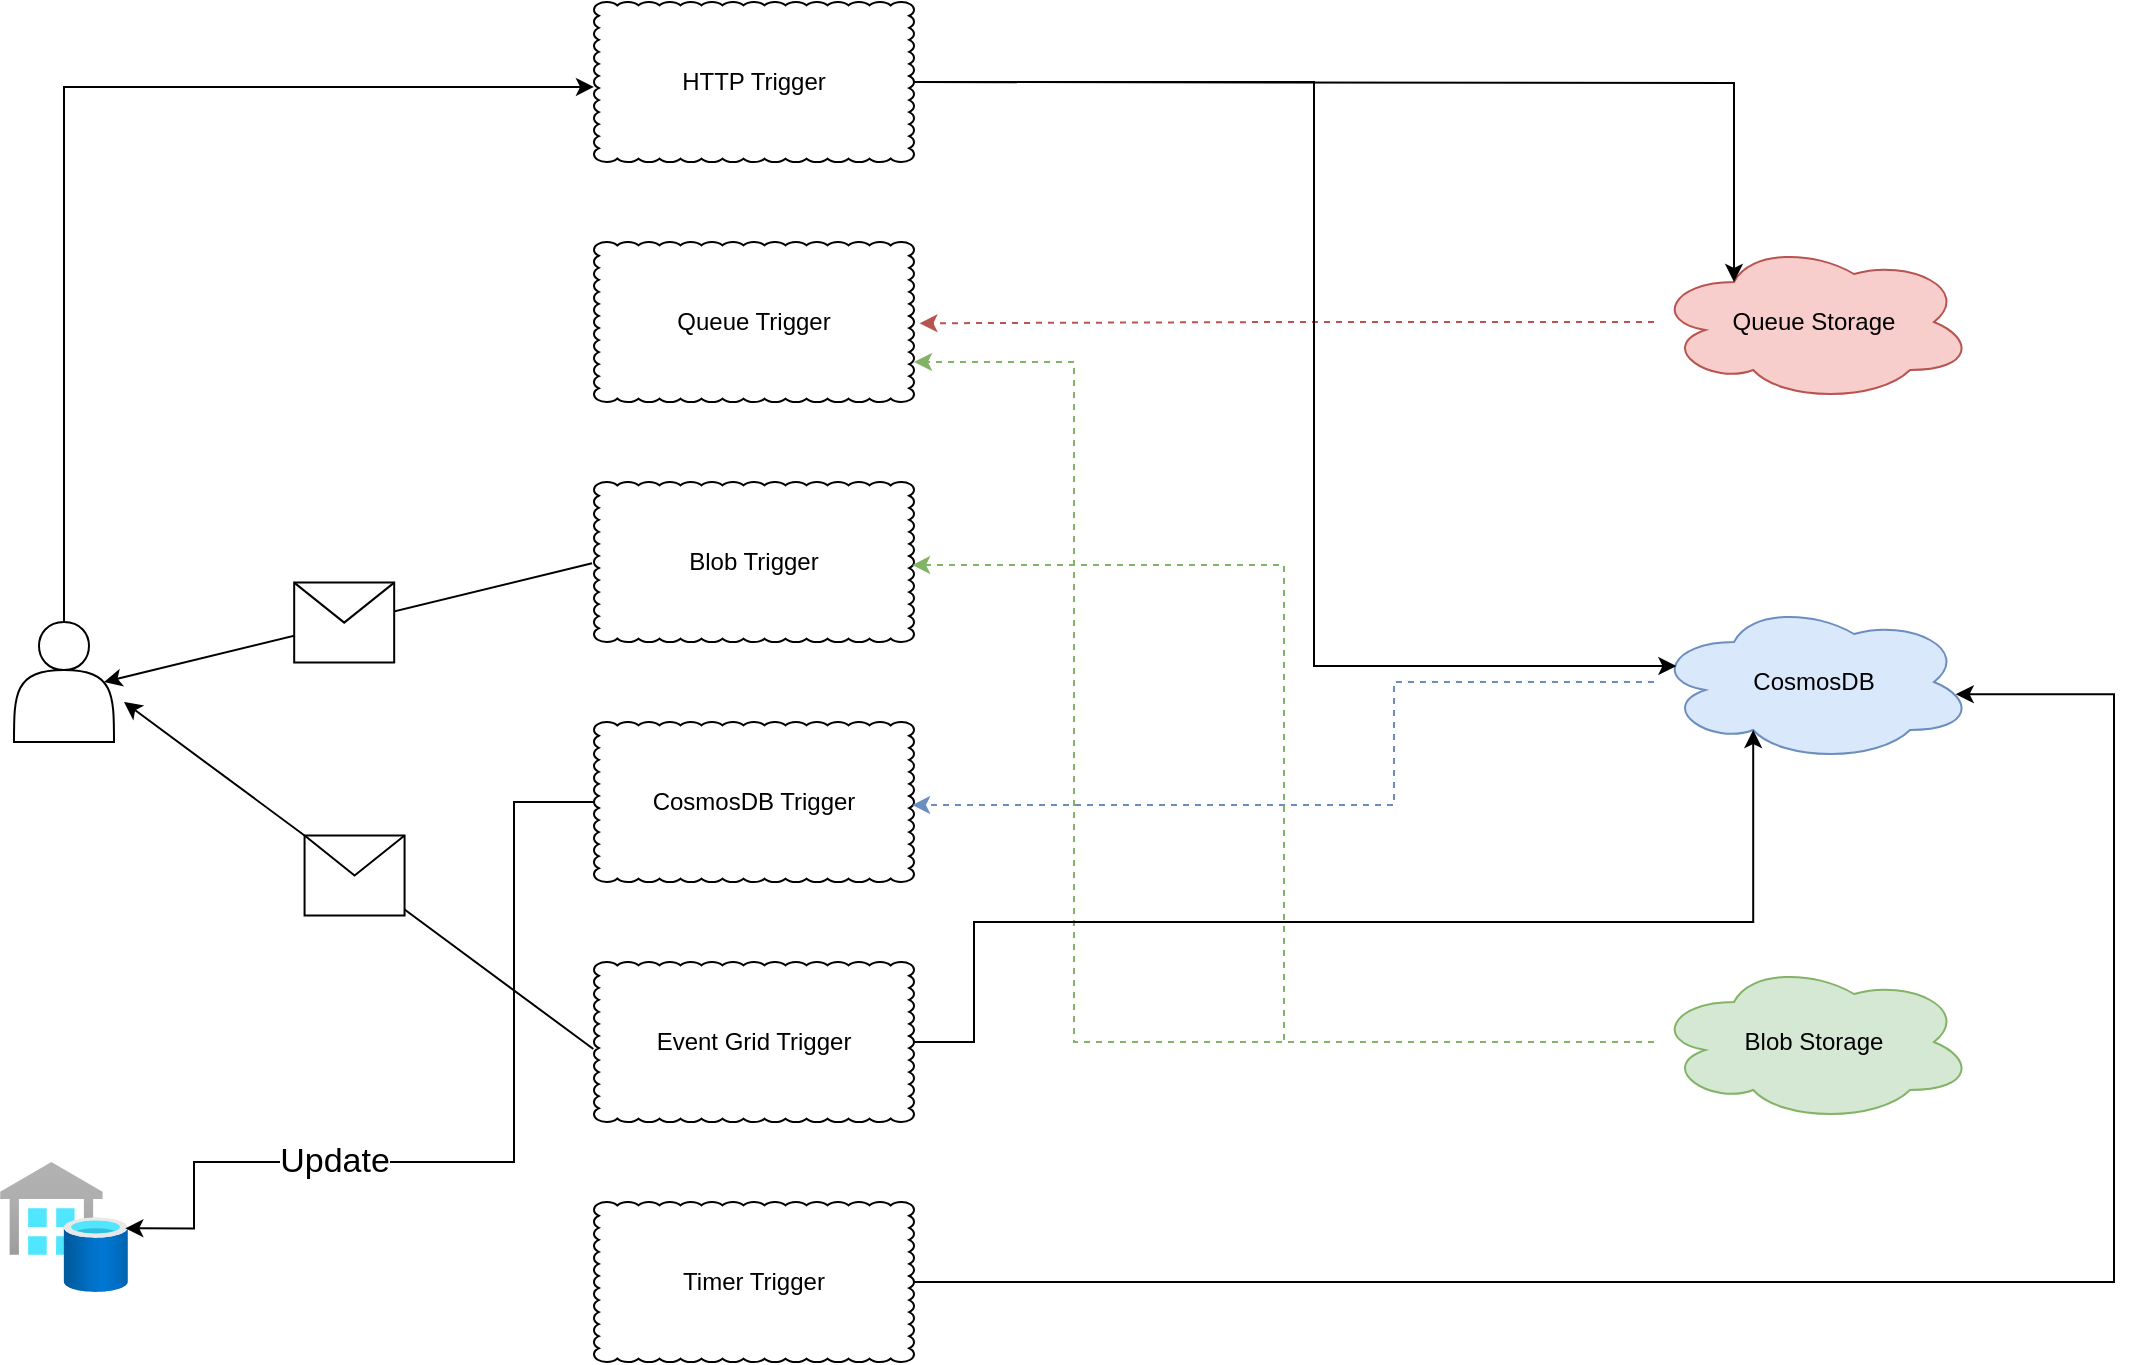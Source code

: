 <mxfile version="24.7.5">
  <diagram name="Strona-1" id="2TTrF7Y3l1aeq5FfQOIp">
    <mxGraphModel dx="2265" dy="812" grid="1" gridSize="10" guides="1" tooltips="1" connect="1" arrows="1" fold="1" page="1" pageScale="1" pageWidth="827" pageHeight="1169" math="0" shadow="0">
      <root>
        <mxCell id="0" />
        <mxCell id="1" parent="0" />
        <mxCell id="r4tQSBVLiv__dO_essp8-2" value="CosmosDB" style="ellipse;shape=cloud;whiteSpace=wrap;html=1;fillColor=#dae8fc;strokeColor=#6c8ebf;" vertex="1" parent="1">
          <mxGeometry x="370" y="500" width="160" height="80" as="geometry" />
        </mxCell>
        <mxCell id="r4tQSBVLiv__dO_essp8-12" style="edgeStyle=orthogonalEdgeStyle;rounded=0;orthogonalLoop=1;jettySize=auto;html=1;entryX=1.017;entryY=0.508;entryDx=0;entryDy=0;entryPerimeter=0;dashed=1;fillColor=#f8cecc;strokeColor=#b85450;" edge="1" parent="1" source="r4tQSBVLiv__dO_essp8-3" target="r4tQSBVLiv__dO_essp8-4">
          <mxGeometry relative="1" as="geometry">
            <mxPoint x="20" y="360" as="targetPoint" />
          </mxGeometry>
        </mxCell>
        <mxCell id="r4tQSBVLiv__dO_essp8-3" value="Queue Storage" style="ellipse;shape=cloud;whiteSpace=wrap;html=1;fillColor=#f8cecc;strokeColor=#b85450;" vertex="1" parent="1">
          <mxGeometry x="370" y="320" width="160" height="80" as="geometry" />
        </mxCell>
        <mxCell id="r4tQSBVLiv__dO_essp8-4" value="Queue Trigger" style="whiteSpace=wrap;html=1;shape=mxgraph.basic.cloud_rect" vertex="1" parent="1">
          <mxGeometry x="-160" y="320" width="160" height="80" as="geometry" />
        </mxCell>
        <mxCell id="r4tQSBVLiv__dO_essp8-5" value="Blob Storage" style="ellipse;shape=cloud;whiteSpace=wrap;html=1;fillColor=#d5e8d4;strokeColor=#82b366;" vertex="1" parent="1">
          <mxGeometry x="370" y="680" width="160" height="80" as="geometry" />
        </mxCell>
        <mxCell id="r4tQSBVLiv__dO_essp8-6" value="Blob Trigger" style="whiteSpace=wrap;html=1;shape=mxgraph.basic.cloud_rect" vertex="1" parent="1">
          <mxGeometry x="-160" y="440" width="160" height="80" as="geometry" />
        </mxCell>
        <mxCell id="r4tQSBVLiv__dO_essp8-7" value="CosmosDB Trigger" style="whiteSpace=wrap;html=1;shape=mxgraph.basic.cloud_rect" vertex="1" parent="1">
          <mxGeometry x="-160" y="560" width="160" height="80" as="geometry" />
        </mxCell>
        <mxCell id="r4tQSBVLiv__dO_essp8-8" value="Event Grid Trigger" style="whiteSpace=wrap;html=1;shape=mxgraph.basic.cloud_rect" vertex="1" parent="1">
          <mxGeometry x="-160" y="680" width="160" height="80" as="geometry" />
        </mxCell>
        <mxCell id="r4tQSBVLiv__dO_essp8-28" style="edgeStyle=orthogonalEdgeStyle;rounded=0;orthogonalLoop=1;jettySize=auto;html=1;entryX=0.943;entryY=0.576;entryDx=0;entryDy=0;entryPerimeter=0;" edge="1" parent="1" source="r4tQSBVLiv__dO_essp8-9" target="r4tQSBVLiv__dO_essp8-2">
          <mxGeometry relative="1" as="geometry">
            <mxPoint x="600" y="580" as="targetPoint" />
            <Array as="points">
              <mxPoint x="600" y="840" />
              <mxPoint x="600" y="546" />
            </Array>
          </mxGeometry>
        </mxCell>
        <mxCell id="r4tQSBVLiv__dO_essp8-9" value="Timer Trigger" style="whiteSpace=wrap;html=1;shape=mxgraph.basic.cloud_rect" vertex="1" parent="1">
          <mxGeometry x="-160" y="800" width="160" height="80" as="geometry" />
        </mxCell>
        <mxCell id="r4tQSBVLiv__dO_essp8-10" style="edgeStyle=orthogonalEdgeStyle;rounded=0;orthogonalLoop=1;jettySize=auto;html=1;entryX=0.07;entryY=0.4;entryDx=0;entryDy=0;entryPerimeter=0;" edge="1" parent="1" target="r4tQSBVLiv__dO_essp8-2">
          <mxGeometry relative="1" as="geometry">
            <mxPoint y="240" as="sourcePoint" />
            <Array as="points">
              <mxPoint x="200" y="240" />
              <mxPoint x="200" y="532" />
            </Array>
          </mxGeometry>
        </mxCell>
        <mxCell id="r4tQSBVLiv__dO_essp8-11" style="edgeStyle=orthogonalEdgeStyle;rounded=0;orthogonalLoop=1;jettySize=auto;html=1;entryX=0.25;entryY=0.25;entryDx=0;entryDy=0;entryPerimeter=0;" edge="1" parent="1" target="r4tQSBVLiv__dO_essp8-3">
          <mxGeometry relative="1" as="geometry">
            <mxPoint y="240" as="sourcePoint" />
          </mxGeometry>
        </mxCell>
        <mxCell id="r4tQSBVLiv__dO_essp8-13" style="edgeStyle=orthogonalEdgeStyle;rounded=0;orthogonalLoop=1;jettySize=auto;html=1;dashed=1;fillColor=#d5e8d4;strokeColor=#82b366;" edge="1" parent="1" source="r4tQSBVLiv__dO_essp8-5">
          <mxGeometry relative="1" as="geometry">
            <mxPoint y="380" as="targetPoint" />
            <Array as="points">
              <mxPoint x="80" y="720" />
              <mxPoint x="80" y="380" />
              <mxPoint y="380" />
            </Array>
          </mxGeometry>
        </mxCell>
        <mxCell id="r4tQSBVLiv__dO_essp8-14" value="HTTP Trigger" style="whiteSpace=wrap;html=1;shape=mxgraph.basic.cloud_rect" vertex="1" parent="1">
          <mxGeometry x="-160" y="200" width="160" height="80" as="geometry" />
        </mxCell>
        <mxCell id="r4tQSBVLiv__dO_essp8-15" style="edgeStyle=orthogonalEdgeStyle;rounded=0;orthogonalLoop=1;jettySize=auto;html=1;entryX=0.994;entryY=0.519;entryDx=0;entryDy=0;entryPerimeter=0;dashed=1;fillColor=#d5e8d4;strokeColor=#82b366;" edge="1" parent="1" source="r4tQSBVLiv__dO_essp8-5" target="r4tQSBVLiv__dO_essp8-6">
          <mxGeometry relative="1" as="geometry" />
        </mxCell>
        <mxCell id="r4tQSBVLiv__dO_essp8-16" value="" style="shape=actor;whiteSpace=wrap;html=1;" vertex="1" parent="1">
          <mxGeometry x="-450" y="510" width="50" height="60" as="geometry" />
        </mxCell>
        <mxCell id="r4tQSBVLiv__dO_essp8-17" style="edgeStyle=orthogonalEdgeStyle;rounded=0;orthogonalLoop=1;jettySize=auto;html=1;entryX=0;entryY=0.531;entryDx=0;entryDy=0;entryPerimeter=0;" edge="1" parent="1" source="r4tQSBVLiv__dO_essp8-16" target="r4tQSBVLiv__dO_essp8-14">
          <mxGeometry relative="1" as="geometry">
            <Array as="points">
              <mxPoint x="-425" y="243" />
            </Array>
          </mxGeometry>
        </mxCell>
        <mxCell id="r4tQSBVLiv__dO_essp8-19" value="" style="endArrow=classic;html=1;rounded=0;exitX=-0.006;exitY=0.508;exitDx=0;exitDy=0;exitPerimeter=0;entryX=0.9;entryY=0.5;entryDx=0;entryDy=0;entryPerimeter=0;" edge="1" parent="1" source="r4tQSBVLiv__dO_essp8-6" target="r4tQSBVLiv__dO_essp8-16">
          <mxGeometry relative="1" as="geometry">
            <mxPoint x="-370" y="410" as="sourcePoint" />
            <mxPoint x="-270" y="410" as="targetPoint" />
          </mxGeometry>
        </mxCell>
        <mxCell id="r4tQSBVLiv__dO_essp8-20" value="" style="shape=message;html=1;outlineConnect=0;" vertex="1" parent="r4tQSBVLiv__dO_essp8-19">
          <mxGeometry width="50" height="40" relative="1" as="geometry">
            <mxPoint x="-27" y="-20" as="offset" />
          </mxGeometry>
        </mxCell>
        <mxCell id="r4tQSBVLiv__dO_essp8-21" style="edgeStyle=orthogonalEdgeStyle;rounded=0;orthogonalLoop=1;jettySize=auto;html=1;entryX=0.994;entryY=0.519;entryDx=0;entryDy=0;entryPerimeter=0;dashed=1;fillColor=#dae8fc;strokeColor=#6c8ebf;" edge="1" parent="1" source="r4tQSBVLiv__dO_essp8-2" target="r4tQSBVLiv__dO_essp8-7">
          <mxGeometry relative="1" as="geometry">
            <Array as="points">
              <mxPoint x="240" y="540" />
              <mxPoint x="240" y="602" />
            </Array>
          </mxGeometry>
        </mxCell>
        <mxCell id="r4tQSBVLiv__dO_essp8-22" value="" style="image;aspect=fixed;html=1;points=[];align=center;fontSize=12;image=img/lib/azure2/databases/SQL_Data_Warehouses.svg;" vertex="1" parent="1">
          <mxGeometry x="-457" y="780" width="64" height="65" as="geometry" />
        </mxCell>
        <mxCell id="r4tQSBVLiv__dO_essp8-23" style="edgeStyle=orthogonalEdgeStyle;rounded=0;orthogonalLoop=1;jettySize=auto;html=1;entryX=0.979;entryY=0.51;entryDx=0;entryDy=0;entryPerimeter=0;" edge="1" parent="1" source="r4tQSBVLiv__dO_essp8-7" target="r4tQSBVLiv__dO_essp8-22">
          <mxGeometry relative="1" as="geometry">
            <Array as="points">
              <mxPoint x="-200" y="600" />
              <mxPoint x="-200" y="780" />
              <mxPoint x="-360" y="780" />
              <mxPoint x="-360" y="813" />
            </Array>
          </mxGeometry>
        </mxCell>
        <mxCell id="r4tQSBVLiv__dO_essp8-24" value="Update" style="edgeLabel;html=1;align=center;verticalAlign=middle;resizable=0;points=[];fontSize=17;" vertex="1" connectable="0" parent="r4tQSBVLiv__dO_essp8-23">
          <mxGeometry x="0.224" relative="1" as="geometry">
            <mxPoint x="-36" as="offset" />
          </mxGeometry>
        </mxCell>
        <mxCell id="r4tQSBVLiv__dO_essp8-25" style="edgeStyle=orthogonalEdgeStyle;rounded=0;orthogonalLoop=1;jettySize=auto;html=1;entryX=0.31;entryY=0.8;entryDx=0;entryDy=0;entryPerimeter=0;" edge="1" parent="1" source="r4tQSBVLiv__dO_essp8-8" target="r4tQSBVLiv__dO_essp8-2">
          <mxGeometry relative="1" as="geometry">
            <Array as="points">
              <mxPoint x="30" y="720" />
              <mxPoint x="30" y="660" />
              <mxPoint x="420" y="660" />
            </Array>
          </mxGeometry>
        </mxCell>
        <mxCell id="r4tQSBVLiv__dO_essp8-26" value="" style="endArrow=classic;html=1;rounded=0;exitX=-0.002;exitY=0.544;exitDx=0;exitDy=0;exitPerimeter=0;entryX=0.9;entryY=0.5;entryDx=0;entryDy=0;entryPerimeter=0;" edge="1" parent="1" source="r4tQSBVLiv__dO_essp8-8">
          <mxGeometry relative="1" as="geometry">
            <mxPoint x="-151" y="491" as="sourcePoint" />
            <mxPoint x="-395" y="550" as="targetPoint" />
          </mxGeometry>
        </mxCell>
        <mxCell id="r4tQSBVLiv__dO_essp8-27" value="" style="shape=message;html=1;outlineConnect=0;" vertex="1" parent="r4tQSBVLiv__dO_essp8-26">
          <mxGeometry width="50" height="40" relative="1" as="geometry">
            <mxPoint x="-27" y="-20" as="offset" />
          </mxGeometry>
        </mxCell>
      </root>
    </mxGraphModel>
  </diagram>
</mxfile>

